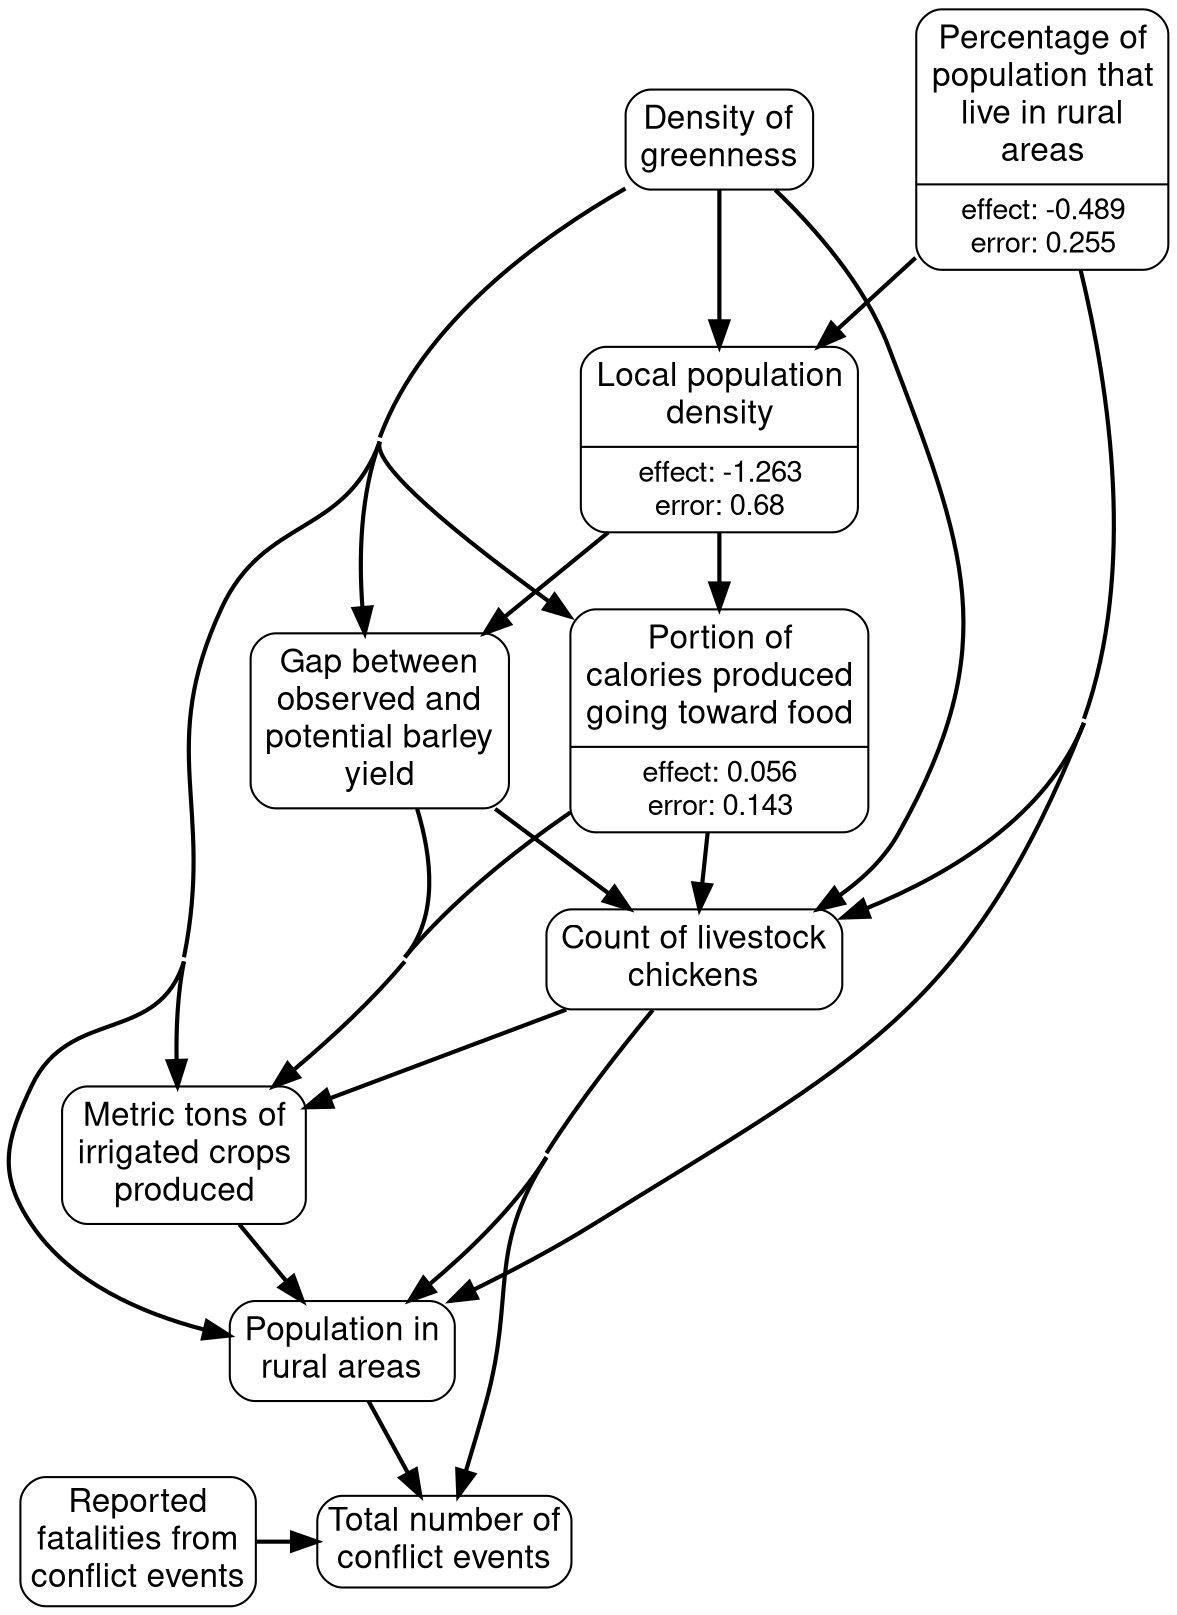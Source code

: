 # generated file for region: middle_east_and_north_africa by CausalModelRegionGenerator
strict digraph causalModel {
nodesep = 0.4;
concentrate = true;
node[shape = Mrecord, fontname = "Helvetica, Arial, sans-serif", margin = "0.07,0.05", penwidth = 1.0];
edge[arrowsize = 1.2, penwidth = 2];

# nodes
DeliveredkcalFraction_s [label = <{<table align="center" border="0" cellspacing="1" cellpadding="1">
<tr><td><font point-size="16">Portion of<br/>calories produced<br/>going toward food<br/></font></td></tr>
</table>
|<table border="0" cellspacing="1" cellpadding="0.5"><tr><td><font point-size="14">effect: 0.056</font></td></tr>
<tr><td><font point-size="14">error: 0.143</font></td></tr></table>}>, class = rankB];
chicken_number_s [label = <<table align="center" border="0" cellspacing="1" cellpadding="1">
<tr><td><font point-size="16">Count of livestock<br/>chickens<br/></font></td></tr>
</table>
>, class = rankB];
spam_P_i_avg_s [label = <<table align="center" border="0" cellspacing="1" cellpadding="1">
<tr><td><font point-size="16">Metric tons of<br/>irrigated crops<br/>produced<br/></font></td></tr>
</table>
>, class = rankB];
rurpop_s [label = <<table align="center" border="0" cellspacing="1" cellpadding="1">
<tr><td><font point-size="16">Population in<br/>rural areas<br/></font></td></tr>
</table>
>, class = rankB];
yield_gap_barley_s [label = <<table align="center" border="0" cellspacing="1" cellpadding="1">
<tr><td><font point-size="16">Gap between<br/>observed and<br/>potential barley<br/>yield<br/></font></td></tr>
</table>
>, class = rankB];
rurratio_s [label = <{<table align="center" border="0" cellspacing="1" cellpadding="1">
<tr><td><font point-size="16">Percentage of<br/>population that<br/>live in rural<br/>areas<br/></font></td></tr>
</table>
|<table border="0" cellspacing="1" cellpadding="0.5"><tr><td><font point-size="14">effect: -0.489</font></td></tr>
<tr><td><font point-size="14">error: 0.255</font></td></tr></table>}>, class = rankA];
locdensity_y [label = <{<table align="center" border="0" cellspacing="1" cellpadding="1">
<tr><td><font point-size="16">Local population<br/>density<br/></font></td></tr>
</table>
|<table border="0" cellspacing="1" cellpadding="0.5"><tr><td><font point-size="14">effect: -1.263</font></td></tr>
<tr><td><font point-size="14">error: 0.68</font></td></tr></table>}>, class = rankB];
ndvi_act_min_m [label = <<table align="center" border="0" cellspacing="1" cellpadding="1">
<tr><td><font point-size="16">Density of<br/>greenness<br/></font></td></tr>
</table>
>, class = rankA];
acl_sum_evnt_m [label = "Total number of
conflict events", class = rankC, shape=box, style=rounded, fontsize="16pt"];
acl_sum_fatl_m [label = "Reported
fatalities from
conflict events", class = rankC, shape=box, style=rounded, fontsize="16pt"];

#ranks
{rank=same; rurratio_s ndvi_act_min_m; }
{rank=same; acl_sum_evnt_m acl_sum_fatl_m; }

# links
DeliveredkcalFraction_s -> chicken_number_s;
DeliveredkcalFraction_s -> spam_P_i_avg_s;
chicken_number_s -> spam_P_i_avg_s;
chicken_number_s -> rurpop_s;
chicken_number_s -> acl_sum_evnt_m;
spam_P_i_avg_s -> rurpop_s;
rurpop_s -> acl_sum_evnt_m;
yield_gap_barley_s -> chicken_number_s;
yield_gap_barley_s -> spam_P_i_avg_s;
rurratio_s -> chicken_number_s;
rurratio_s -> rurpop_s;
rurratio_s -> locdensity_y;
locdensity_y -> DeliveredkcalFraction_s;
locdensity_y -> yield_gap_barley_s;
ndvi_act_min_m -> DeliveredkcalFraction_s;
ndvi_act_min_m -> chicken_number_s;
ndvi_act_min_m -> spam_P_i_avg_s;
ndvi_act_min_m -> rurpop_s;
ndvi_act_min_m -> yield_gap_barley_s;
ndvi_act_min_m -> locdensity_y;
acl_sum_fatl_m -> acl_sum_evnt_m;

}
